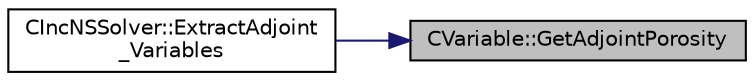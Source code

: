 digraph "CVariable::GetAdjointPorosity"
{
 // LATEX_PDF_SIZE
  edge [fontname="Helvetica",fontsize="10",labelfontname="Helvetica",labelfontsize="10"];
  node [fontname="Helvetica",fontsize="10",shape=record];
  rankdir="RL";
  Node1 [label="CVariable::GetAdjointPorosity",height=0.2,width=0.4,color="black", fillcolor="grey75", style="filled", fontcolor="black",tooltip="Get the adjoint values of the coordinates."];
  Node1 -> Node2 [dir="back",color="midnightblue",fontsize="10",style="solid",fontname="Helvetica"];
  Node2 [label="CIncNSSolver::ExtractAdjoint\l_Variables",height=0.2,width=0.4,color="black", fillcolor="white", style="filled",URL="$classCIncNSSolver.html#a7705a10942031959475595f46ac6a01e",tooltip="A virtual member."];
}
